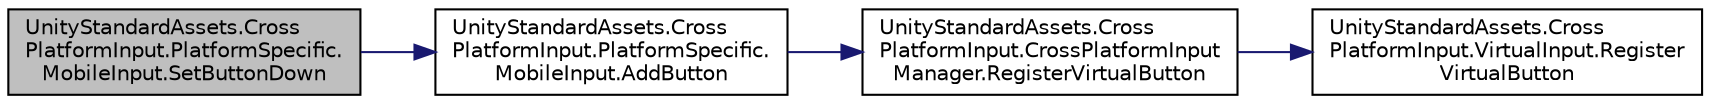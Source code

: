 digraph "UnityStandardAssets.CrossPlatformInput.PlatformSpecific.MobileInput.SetButtonDown"
{
 // LATEX_PDF_SIZE
  edge [fontname="Helvetica",fontsize="10",labelfontname="Helvetica",labelfontsize="10"];
  node [fontname="Helvetica",fontsize="10",shape=record];
  rankdir="LR";
  Node39 [label="UnityStandardAssets.Cross\lPlatformInput.PlatformSpecific.\lMobileInput.SetButtonDown",height=0.2,width=0.4,color="black", fillcolor="grey75", style="filled", fontcolor="black",tooltip=" "];
  Node39 -> Node40 [color="midnightblue",fontsize="10",style="solid",fontname="Helvetica"];
  Node40 [label="UnityStandardAssets.Cross\lPlatformInput.PlatformSpecific.\lMobileInput.AddButton",height=0.2,width=0.4,color="black", fillcolor="white", style="filled",URL="$class_unity_standard_assets_1_1_cross_platform_input_1_1_platform_specific_1_1_mobile_input.html#aa707553f1d49951cde3480903dcf7f19",tooltip=" "];
  Node40 -> Node41 [color="midnightblue",fontsize="10",style="solid",fontname="Helvetica"];
  Node41 [label="UnityStandardAssets.Cross\lPlatformInput.CrossPlatformInput\lManager.RegisterVirtualButton",height=0.2,width=0.4,color="black", fillcolor="white", style="filled",URL="$class_unity_standard_assets_1_1_cross_platform_input_1_1_cross_platform_input_manager.html#a2a1a682607122996df9e363a996bc4ad",tooltip=" "];
  Node41 -> Node42 [color="midnightblue",fontsize="10",style="solid",fontname="Helvetica"];
  Node42 [label="UnityStandardAssets.Cross\lPlatformInput.VirtualInput.Register\lVirtualButton",height=0.2,width=0.4,color="black", fillcolor="white", style="filled",URL="$class_unity_standard_assets_1_1_cross_platform_input_1_1_virtual_input.html#a6073a4d0dc59419c956d3454217f07c3",tooltip=" "];
}
